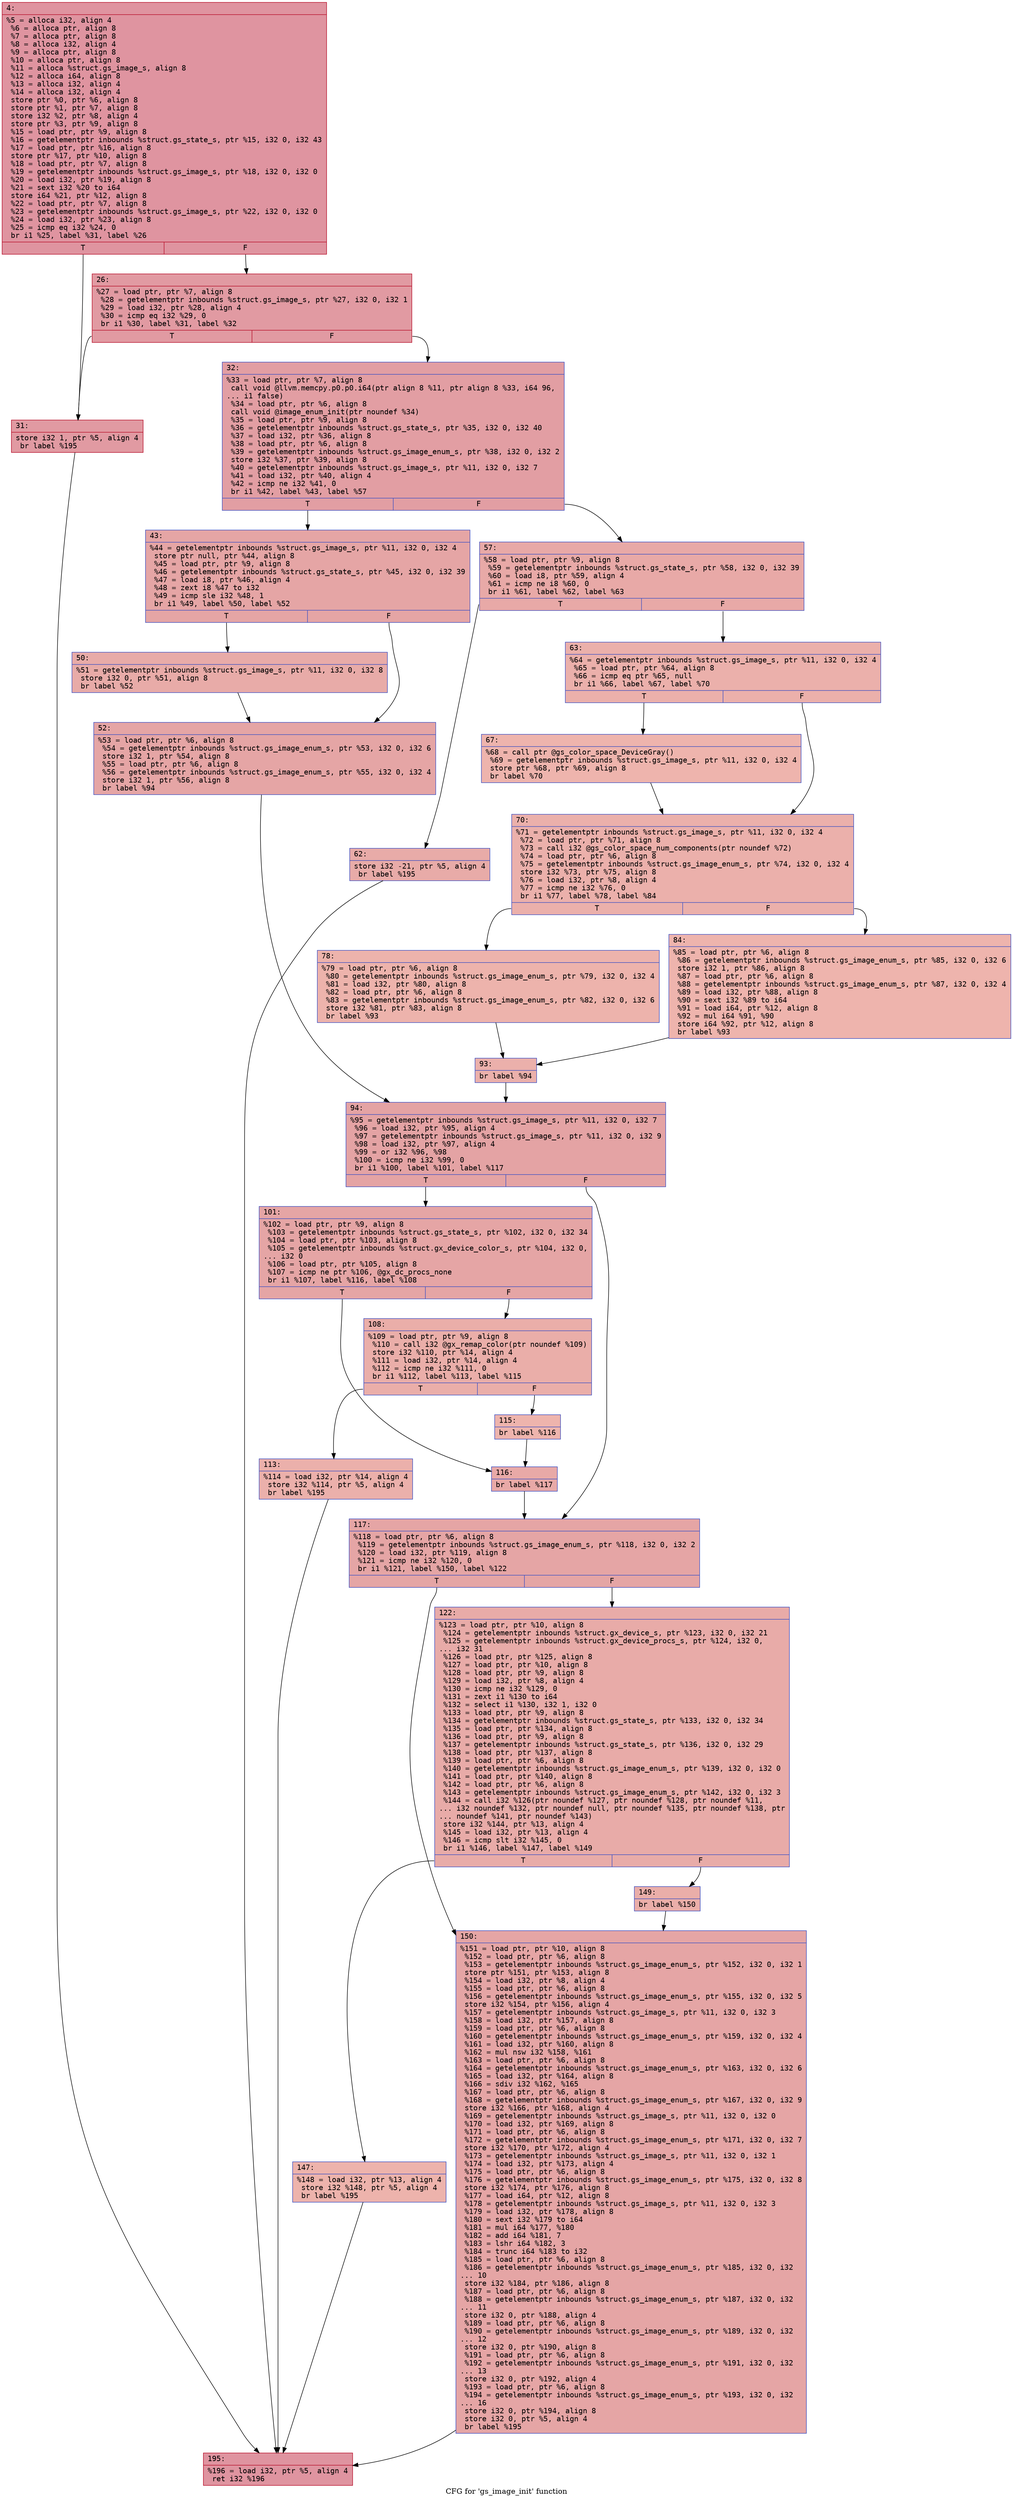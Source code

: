 digraph "CFG for 'gs_image_init' function" {
	label="CFG for 'gs_image_init' function";

	Node0x6000035aa350 [shape=record,color="#b70d28ff", style=filled, fillcolor="#b70d2870" fontname="Courier",label="{4:\l|  %5 = alloca i32, align 4\l  %6 = alloca ptr, align 8\l  %7 = alloca ptr, align 8\l  %8 = alloca i32, align 4\l  %9 = alloca ptr, align 8\l  %10 = alloca ptr, align 8\l  %11 = alloca %struct.gs_image_s, align 8\l  %12 = alloca i64, align 8\l  %13 = alloca i32, align 4\l  %14 = alloca i32, align 4\l  store ptr %0, ptr %6, align 8\l  store ptr %1, ptr %7, align 8\l  store i32 %2, ptr %8, align 4\l  store ptr %3, ptr %9, align 8\l  %15 = load ptr, ptr %9, align 8\l  %16 = getelementptr inbounds %struct.gs_state_s, ptr %15, i32 0, i32 43\l  %17 = load ptr, ptr %16, align 8\l  store ptr %17, ptr %10, align 8\l  %18 = load ptr, ptr %7, align 8\l  %19 = getelementptr inbounds %struct.gs_image_s, ptr %18, i32 0, i32 0\l  %20 = load i32, ptr %19, align 8\l  %21 = sext i32 %20 to i64\l  store i64 %21, ptr %12, align 8\l  %22 = load ptr, ptr %7, align 8\l  %23 = getelementptr inbounds %struct.gs_image_s, ptr %22, i32 0, i32 0\l  %24 = load i32, ptr %23, align 8\l  %25 = icmp eq i32 %24, 0\l  br i1 %25, label %31, label %26\l|{<s0>T|<s1>F}}"];
	Node0x6000035aa350:s0 -> Node0x6000035aa3f0[tooltip="4 -> 31\nProbability 37.50%" ];
	Node0x6000035aa350:s1 -> Node0x6000035aa3a0[tooltip="4 -> 26\nProbability 62.50%" ];
	Node0x6000035aa3a0 [shape=record,color="#b70d28ff", style=filled, fillcolor="#bb1b2c70" fontname="Courier",label="{26:\l|  %27 = load ptr, ptr %7, align 8\l  %28 = getelementptr inbounds %struct.gs_image_s, ptr %27, i32 0, i32 1\l  %29 = load i32, ptr %28, align 4\l  %30 = icmp eq i32 %29, 0\l  br i1 %30, label %31, label %32\l|{<s0>T|<s1>F}}"];
	Node0x6000035aa3a0:s0 -> Node0x6000035aa3f0[tooltip="26 -> 31\nProbability 37.50%" ];
	Node0x6000035aa3a0:s1 -> Node0x6000035aa440[tooltip="26 -> 32\nProbability 62.50%" ];
	Node0x6000035aa3f0 [shape=record,color="#b70d28ff", style=filled, fillcolor="#bb1b2c70" fontname="Courier",label="{31:\l|  store i32 1, ptr %5, align 4\l  br label %195\l}"];
	Node0x6000035aa3f0 -> Node0x6000035aab70[tooltip="31 -> 195\nProbability 100.00%" ];
	Node0x6000035aa440 [shape=record,color="#3d50c3ff", style=filled, fillcolor="#be242e70" fontname="Courier",label="{32:\l|  %33 = load ptr, ptr %7, align 8\l  call void @llvm.memcpy.p0.p0.i64(ptr align 8 %11, ptr align 8 %33, i64 96,\l... i1 false)\l  %34 = load ptr, ptr %6, align 8\l  call void @image_enum_init(ptr noundef %34)\l  %35 = load ptr, ptr %9, align 8\l  %36 = getelementptr inbounds %struct.gs_state_s, ptr %35, i32 0, i32 40\l  %37 = load i32, ptr %36, align 8\l  %38 = load ptr, ptr %6, align 8\l  %39 = getelementptr inbounds %struct.gs_image_enum_s, ptr %38, i32 0, i32 2\l  store i32 %37, ptr %39, align 8\l  %40 = getelementptr inbounds %struct.gs_image_s, ptr %11, i32 0, i32 7\l  %41 = load i32, ptr %40, align 4\l  %42 = icmp ne i32 %41, 0\l  br i1 %42, label %43, label %57\l|{<s0>T|<s1>F}}"];
	Node0x6000035aa440:s0 -> Node0x6000035aa490[tooltip="32 -> 43\nProbability 62.50%" ];
	Node0x6000035aa440:s1 -> Node0x6000035aa580[tooltip="32 -> 57\nProbability 37.50%" ];
	Node0x6000035aa490 [shape=record,color="#3d50c3ff", style=filled, fillcolor="#c5333470" fontname="Courier",label="{43:\l|  %44 = getelementptr inbounds %struct.gs_image_s, ptr %11, i32 0, i32 4\l  store ptr null, ptr %44, align 8\l  %45 = load ptr, ptr %9, align 8\l  %46 = getelementptr inbounds %struct.gs_state_s, ptr %45, i32 0, i32 39\l  %47 = load i8, ptr %46, align 4\l  %48 = zext i8 %47 to i32\l  %49 = icmp sle i32 %48, 1\l  br i1 %49, label %50, label %52\l|{<s0>T|<s1>F}}"];
	Node0x6000035aa490:s0 -> Node0x6000035aa4e0[tooltip="43 -> 50\nProbability 50.00%" ];
	Node0x6000035aa490:s1 -> Node0x6000035aa530[tooltip="43 -> 52\nProbability 50.00%" ];
	Node0x6000035aa4e0 [shape=record,color="#3d50c3ff", style=filled, fillcolor="#cc403a70" fontname="Courier",label="{50:\l|  %51 = getelementptr inbounds %struct.gs_image_s, ptr %11, i32 0, i32 8\l  store i32 0, ptr %51, align 8\l  br label %52\l}"];
	Node0x6000035aa4e0 -> Node0x6000035aa530[tooltip="50 -> 52\nProbability 100.00%" ];
	Node0x6000035aa530 [shape=record,color="#3d50c3ff", style=filled, fillcolor="#c5333470" fontname="Courier",label="{52:\l|  %53 = load ptr, ptr %6, align 8\l  %54 = getelementptr inbounds %struct.gs_image_enum_s, ptr %53, i32 0, i32 6\l  store i32 1, ptr %54, align 8\l  %55 = load ptr, ptr %6, align 8\l  %56 = getelementptr inbounds %struct.gs_image_enum_s, ptr %55, i32 0, i32 4\l  store i32 1, ptr %56, align 8\l  br label %94\l}"];
	Node0x6000035aa530 -> Node0x6000035aa800[tooltip="52 -> 94\nProbability 100.00%" ];
	Node0x6000035aa580 [shape=record,color="#3d50c3ff", style=filled, fillcolor="#ca3b3770" fontname="Courier",label="{57:\l|  %58 = load ptr, ptr %9, align 8\l  %59 = getelementptr inbounds %struct.gs_state_s, ptr %58, i32 0, i32 39\l  %60 = load i8, ptr %59, align 4\l  %61 = icmp ne i8 %60, 0\l  br i1 %61, label %62, label %63\l|{<s0>T|<s1>F}}"];
	Node0x6000035aa580:s0 -> Node0x6000035aa5d0[tooltip="57 -> 62\nProbability 62.50%" ];
	Node0x6000035aa580:s1 -> Node0x6000035aa620[tooltip="57 -> 63\nProbability 37.50%" ];
	Node0x6000035aa5d0 [shape=record,color="#3d50c3ff", style=filled, fillcolor="#cc403a70" fontname="Courier",label="{62:\l|  store i32 -21, ptr %5, align 4\l  br label %195\l}"];
	Node0x6000035aa5d0 -> Node0x6000035aab70[tooltip="62 -> 195\nProbability 100.00%" ];
	Node0x6000035aa620 [shape=record,color="#3d50c3ff", style=filled, fillcolor="#d24b4070" fontname="Courier",label="{63:\l|  %64 = getelementptr inbounds %struct.gs_image_s, ptr %11, i32 0, i32 4\l  %65 = load ptr, ptr %64, align 8\l  %66 = icmp eq ptr %65, null\l  br i1 %66, label %67, label %70\l|{<s0>T|<s1>F}}"];
	Node0x6000035aa620:s0 -> Node0x6000035aa670[tooltip="63 -> 67\nProbability 37.50%" ];
	Node0x6000035aa620:s1 -> Node0x6000035aa6c0[tooltip="63 -> 70\nProbability 62.50%" ];
	Node0x6000035aa670 [shape=record,color="#3d50c3ff", style=filled, fillcolor="#d8564670" fontname="Courier",label="{67:\l|  %68 = call ptr @gs_color_space_DeviceGray()\l  %69 = getelementptr inbounds %struct.gs_image_s, ptr %11, i32 0, i32 4\l  store ptr %68, ptr %69, align 8\l  br label %70\l}"];
	Node0x6000035aa670 -> Node0x6000035aa6c0[tooltip="67 -> 70\nProbability 100.00%" ];
	Node0x6000035aa6c0 [shape=record,color="#3d50c3ff", style=filled, fillcolor="#d24b4070" fontname="Courier",label="{70:\l|  %71 = getelementptr inbounds %struct.gs_image_s, ptr %11, i32 0, i32 4\l  %72 = load ptr, ptr %71, align 8\l  %73 = call i32 @gs_color_space_num_components(ptr noundef %72)\l  %74 = load ptr, ptr %6, align 8\l  %75 = getelementptr inbounds %struct.gs_image_enum_s, ptr %74, i32 0, i32 4\l  store i32 %73, ptr %75, align 8\l  %76 = load i32, ptr %8, align 4\l  %77 = icmp ne i32 %76, 0\l  br i1 %77, label %78, label %84\l|{<s0>T|<s1>F}}"];
	Node0x6000035aa6c0:s0 -> Node0x6000035aa710[tooltip="70 -> 78\nProbability 62.50%" ];
	Node0x6000035aa6c0:s1 -> Node0x6000035aa760[tooltip="70 -> 84\nProbability 37.50%" ];
	Node0x6000035aa710 [shape=record,color="#3d50c3ff", style=filled, fillcolor="#d6524470" fontname="Courier",label="{78:\l|  %79 = load ptr, ptr %6, align 8\l  %80 = getelementptr inbounds %struct.gs_image_enum_s, ptr %79, i32 0, i32 4\l  %81 = load i32, ptr %80, align 8\l  %82 = load ptr, ptr %6, align 8\l  %83 = getelementptr inbounds %struct.gs_image_enum_s, ptr %82, i32 0, i32 6\l  store i32 %81, ptr %83, align 8\l  br label %93\l}"];
	Node0x6000035aa710 -> Node0x6000035aa7b0[tooltip="78 -> 93\nProbability 100.00%" ];
	Node0x6000035aa760 [shape=record,color="#3d50c3ff", style=filled, fillcolor="#d8564670" fontname="Courier",label="{84:\l|  %85 = load ptr, ptr %6, align 8\l  %86 = getelementptr inbounds %struct.gs_image_enum_s, ptr %85, i32 0, i32 6\l  store i32 1, ptr %86, align 8\l  %87 = load ptr, ptr %6, align 8\l  %88 = getelementptr inbounds %struct.gs_image_enum_s, ptr %87, i32 0, i32 4\l  %89 = load i32, ptr %88, align 8\l  %90 = sext i32 %89 to i64\l  %91 = load i64, ptr %12, align 8\l  %92 = mul i64 %91, %90\l  store i64 %92, ptr %12, align 8\l  br label %93\l}"];
	Node0x6000035aa760 -> Node0x6000035aa7b0[tooltip="84 -> 93\nProbability 100.00%" ];
	Node0x6000035aa7b0 [shape=record,color="#3d50c3ff", style=filled, fillcolor="#d24b4070" fontname="Courier",label="{93:\l|  br label %94\l}"];
	Node0x6000035aa7b0 -> Node0x6000035aa800[tooltip="93 -> 94\nProbability 100.00%" ];
	Node0x6000035aa800 [shape=record,color="#3d50c3ff", style=filled, fillcolor="#c32e3170" fontname="Courier",label="{94:\l|  %95 = getelementptr inbounds %struct.gs_image_s, ptr %11, i32 0, i32 7\l  %96 = load i32, ptr %95, align 4\l  %97 = getelementptr inbounds %struct.gs_image_s, ptr %11, i32 0, i32 9\l  %98 = load i32, ptr %97, align 4\l  %99 = or i32 %96, %98\l  %100 = icmp ne i32 %99, 0\l  br i1 %100, label %101, label %117\l|{<s0>T|<s1>F}}"];
	Node0x6000035aa800:s0 -> Node0x6000035aa850[tooltip="94 -> 101\nProbability 62.50%" ];
	Node0x6000035aa800:s1 -> Node0x6000035aa9e0[tooltip="94 -> 117\nProbability 37.50%" ];
	Node0x6000035aa850 [shape=record,color="#3d50c3ff", style=filled, fillcolor="#c5333470" fontname="Courier",label="{101:\l|  %102 = load ptr, ptr %9, align 8\l  %103 = getelementptr inbounds %struct.gs_state_s, ptr %102, i32 0, i32 34\l  %104 = load ptr, ptr %103, align 8\l  %105 = getelementptr inbounds %struct.gx_device_color_s, ptr %104, i32 0,\l... i32 0\l  %106 = load ptr, ptr %105, align 8\l  %107 = icmp ne ptr %106, @gx_dc_procs_none\l  br i1 %107, label %116, label %108\l|{<s0>T|<s1>F}}"];
	Node0x6000035aa850:s0 -> Node0x6000035aa990[tooltip="101 -> 116\nProbability 62.50%" ];
	Node0x6000035aa850:s1 -> Node0x6000035aa8a0[tooltip="101 -> 108\nProbability 37.50%" ];
	Node0x6000035aa8a0 [shape=record,color="#3d50c3ff", style=filled, fillcolor="#d0473d70" fontname="Courier",label="{108:\l|  %109 = load ptr, ptr %9, align 8\l  %110 = call i32 @gx_remap_color(ptr noundef %109)\l  store i32 %110, ptr %14, align 4\l  %111 = load i32, ptr %14, align 4\l  %112 = icmp ne i32 %111, 0\l  br i1 %112, label %113, label %115\l|{<s0>T|<s1>F}}"];
	Node0x6000035aa8a0:s0 -> Node0x6000035aa8f0[tooltip="108 -> 113\nProbability 62.50%" ];
	Node0x6000035aa8a0:s1 -> Node0x6000035aa940[tooltip="108 -> 115\nProbability 37.50%" ];
	Node0x6000035aa8f0 [shape=record,color="#3d50c3ff", style=filled, fillcolor="#d24b4070" fontname="Courier",label="{113:\l|  %114 = load i32, ptr %14, align 4\l  store i32 %114, ptr %5, align 4\l  br label %195\l}"];
	Node0x6000035aa8f0 -> Node0x6000035aab70[tooltip="113 -> 195\nProbability 100.00%" ];
	Node0x6000035aa940 [shape=record,color="#3d50c3ff", style=filled, fillcolor="#d8564670" fontname="Courier",label="{115:\l|  br label %116\l}"];
	Node0x6000035aa940 -> Node0x6000035aa990[tooltip="115 -> 116\nProbability 100.00%" ];
	Node0x6000035aa990 [shape=record,color="#3d50c3ff", style=filled, fillcolor="#ca3b3770" fontname="Courier",label="{116:\l|  br label %117\l}"];
	Node0x6000035aa990 -> Node0x6000035aa9e0[tooltip="116 -> 117\nProbability 100.00%" ];
	Node0x6000035aa9e0 [shape=record,color="#3d50c3ff", style=filled, fillcolor="#c5333470" fontname="Courier",label="{117:\l|  %118 = load ptr, ptr %6, align 8\l  %119 = getelementptr inbounds %struct.gs_image_enum_s, ptr %118, i32 0, i32 2\l  %120 = load i32, ptr %119, align 8\l  %121 = icmp ne i32 %120, 0\l  br i1 %121, label %150, label %122\l|{<s0>T|<s1>F}}"];
	Node0x6000035aa9e0:s0 -> Node0x6000035aab20[tooltip="117 -> 150\nProbability 62.50%" ];
	Node0x6000035aa9e0:s1 -> Node0x6000035aaa30[tooltip="117 -> 122\nProbability 37.50%" ];
	Node0x6000035aaa30 [shape=record,color="#3d50c3ff", style=filled, fillcolor="#cc403a70" fontname="Courier",label="{122:\l|  %123 = load ptr, ptr %10, align 8\l  %124 = getelementptr inbounds %struct.gx_device_s, ptr %123, i32 0, i32 21\l  %125 = getelementptr inbounds %struct.gx_device_procs_s, ptr %124, i32 0,\l... i32 31\l  %126 = load ptr, ptr %125, align 8\l  %127 = load ptr, ptr %10, align 8\l  %128 = load ptr, ptr %9, align 8\l  %129 = load i32, ptr %8, align 4\l  %130 = icmp ne i32 %129, 0\l  %131 = zext i1 %130 to i64\l  %132 = select i1 %130, i32 1, i32 0\l  %133 = load ptr, ptr %9, align 8\l  %134 = getelementptr inbounds %struct.gs_state_s, ptr %133, i32 0, i32 34\l  %135 = load ptr, ptr %134, align 8\l  %136 = load ptr, ptr %9, align 8\l  %137 = getelementptr inbounds %struct.gs_state_s, ptr %136, i32 0, i32 29\l  %138 = load ptr, ptr %137, align 8\l  %139 = load ptr, ptr %6, align 8\l  %140 = getelementptr inbounds %struct.gs_image_enum_s, ptr %139, i32 0, i32 0\l  %141 = load ptr, ptr %140, align 8\l  %142 = load ptr, ptr %6, align 8\l  %143 = getelementptr inbounds %struct.gs_image_enum_s, ptr %142, i32 0, i32 3\l  %144 = call i32 %126(ptr noundef %127, ptr noundef %128, ptr noundef %11,\l... i32 noundef %132, ptr noundef null, ptr noundef %135, ptr noundef %138, ptr\l... noundef %141, ptr noundef %143)\l  store i32 %144, ptr %13, align 4\l  %145 = load i32, ptr %13, align 4\l  %146 = icmp slt i32 %145, 0\l  br i1 %146, label %147, label %149\l|{<s0>T|<s1>F}}"];
	Node0x6000035aaa30:s0 -> Node0x6000035aaa80[tooltip="122 -> 147\nProbability 37.50%" ];
	Node0x6000035aaa30:s1 -> Node0x6000035aaad0[tooltip="122 -> 149\nProbability 62.50%" ];
	Node0x6000035aaa80 [shape=record,color="#3d50c3ff", style=filled, fillcolor="#d6524470" fontname="Courier",label="{147:\l|  %148 = load i32, ptr %13, align 4\l  store i32 %148, ptr %5, align 4\l  br label %195\l}"];
	Node0x6000035aaa80 -> Node0x6000035aab70[tooltip="147 -> 195\nProbability 100.00%" ];
	Node0x6000035aaad0 [shape=record,color="#3d50c3ff", style=filled, fillcolor="#d0473d70" fontname="Courier",label="{149:\l|  br label %150\l}"];
	Node0x6000035aaad0 -> Node0x6000035aab20[tooltip="149 -> 150\nProbability 100.00%" ];
	Node0x6000035aab20 [shape=record,color="#3d50c3ff", style=filled, fillcolor="#c5333470" fontname="Courier",label="{150:\l|  %151 = load ptr, ptr %10, align 8\l  %152 = load ptr, ptr %6, align 8\l  %153 = getelementptr inbounds %struct.gs_image_enum_s, ptr %152, i32 0, i32 1\l  store ptr %151, ptr %153, align 8\l  %154 = load i32, ptr %8, align 4\l  %155 = load ptr, ptr %6, align 8\l  %156 = getelementptr inbounds %struct.gs_image_enum_s, ptr %155, i32 0, i32 5\l  store i32 %154, ptr %156, align 4\l  %157 = getelementptr inbounds %struct.gs_image_s, ptr %11, i32 0, i32 3\l  %158 = load i32, ptr %157, align 8\l  %159 = load ptr, ptr %6, align 8\l  %160 = getelementptr inbounds %struct.gs_image_enum_s, ptr %159, i32 0, i32 4\l  %161 = load i32, ptr %160, align 8\l  %162 = mul nsw i32 %158, %161\l  %163 = load ptr, ptr %6, align 8\l  %164 = getelementptr inbounds %struct.gs_image_enum_s, ptr %163, i32 0, i32 6\l  %165 = load i32, ptr %164, align 8\l  %166 = sdiv i32 %162, %165\l  %167 = load ptr, ptr %6, align 8\l  %168 = getelementptr inbounds %struct.gs_image_enum_s, ptr %167, i32 0, i32 9\l  store i32 %166, ptr %168, align 4\l  %169 = getelementptr inbounds %struct.gs_image_s, ptr %11, i32 0, i32 0\l  %170 = load i32, ptr %169, align 8\l  %171 = load ptr, ptr %6, align 8\l  %172 = getelementptr inbounds %struct.gs_image_enum_s, ptr %171, i32 0, i32 7\l  store i32 %170, ptr %172, align 4\l  %173 = getelementptr inbounds %struct.gs_image_s, ptr %11, i32 0, i32 1\l  %174 = load i32, ptr %173, align 4\l  %175 = load ptr, ptr %6, align 8\l  %176 = getelementptr inbounds %struct.gs_image_enum_s, ptr %175, i32 0, i32 8\l  store i32 %174, ptr %176, align 8\l  %177 = load i64, ptr %12, align 8\l  %178 = getelementptr inbounds %struct.gs_image_s, ptr %11, i32 0, i32 3\l  %179 = load i32, ptr %178, align 8\l  %180 = sext i32 %179 to i64\l  %181 = mul i64 %177, %180\l  %182 = add i64 %181, 7\l  %183 = lshr i64 %182, 3\l  %184 = trunc i64 %183 to i32\l  %185 = load ptr, ptr %6, align 8\l  %186 = getelementptr inbounds %struct.gs_image_enum_s, ptr %185, i32 0, i32\l... 10\l  store i32 %184, ptr %186, align 8\l  %187 = load ptr, ptr %6, align 8\l  %188 = getelementptr inbounds %struct.gs_image_enum_s, ptr %187, i32 0, i32\l... 11\l  store i32 0, ptr %188, align 4\l  %189 = load ptr, ptr %6, align 8\l  %190 = getelementptr inbounds %struct.gs_image_enum_s, ptr %189, i32 0, i32\l... 12\l  store i32 0, ptr %190, align 8\l  %191 = load ptr, ptr %6, align 8\l  %192 = getelementptr inbounds %struct.gs_image_enum_s, ptr %191, i32 0, i32\l... 13\l  store i32 0, ptr %192, align 4\l  %193 = load ptr, ptr %6, align 8\l  %194 = getelementptr inbounds %struct.gs_image_enum_s, ptr %193, i32 0, i32\l... 16\l  store i32 0, ptr %194, align 8\l  store i32 0, ptr %5, align 4\l  br label %195\l}"];
	Node0x6000035aab20 -> Node0x6000035aab70[tooltip="150 -> 195\nProbability 100.00%" ];
	Node0x6000035aab70 [shape=record,color="#b70d28ff", style=filled, fillcolor="#b70d2870" fontname="Courier",label="{195:\l|  %196 = load i32, ptr %5, align 4\l  ret i32 %196\l}"];
}
